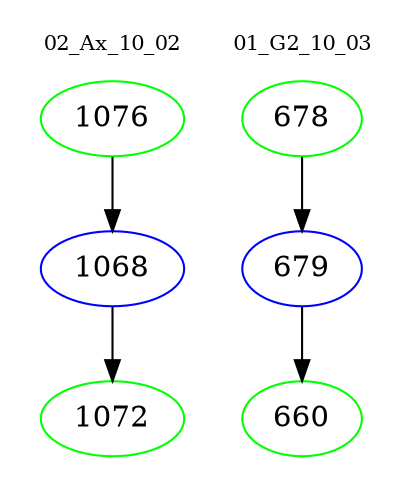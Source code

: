 digraph{
subgraph cluster_0 {
color = white
label = "02_Ax_10_02";
fontsize=10;
T0_1076 [label="1076", color="green"]
T0_1076 -> T0_1068 [color="black"]
T0_1068 [label="1068", color="blue"]
T0_1068 -> T0_1072 [color="black"]
T0_1072 [label="1072", color="green"]
}
subgraph cluster_1 {
color = white
label = "01_G2_10_03";
fontsize=10;
T1_678 [label="678", color="green"]
T1_678 -> T1_679 [color="black"]
T1_679 [label="679", color="blue"]
T1_679 -> T1_660 [color="black"]
T1_660 [label="660", color="green"]
}
}
